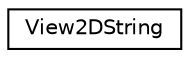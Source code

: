 digraph G
{
  edge [fontname="Helvetica",fontsize="10",labelfontname="Helvetica",labelfontsize="10"];
  node [fontname="Helvetica",fontsize="10",shape=record];
  rankdir=LR;
  Node1 [label="View2DString",height=0.2,width=0.4,color="black", fillcolor="white", style="filled",URL="$d1/dd8/structView2DString.html"];
}
